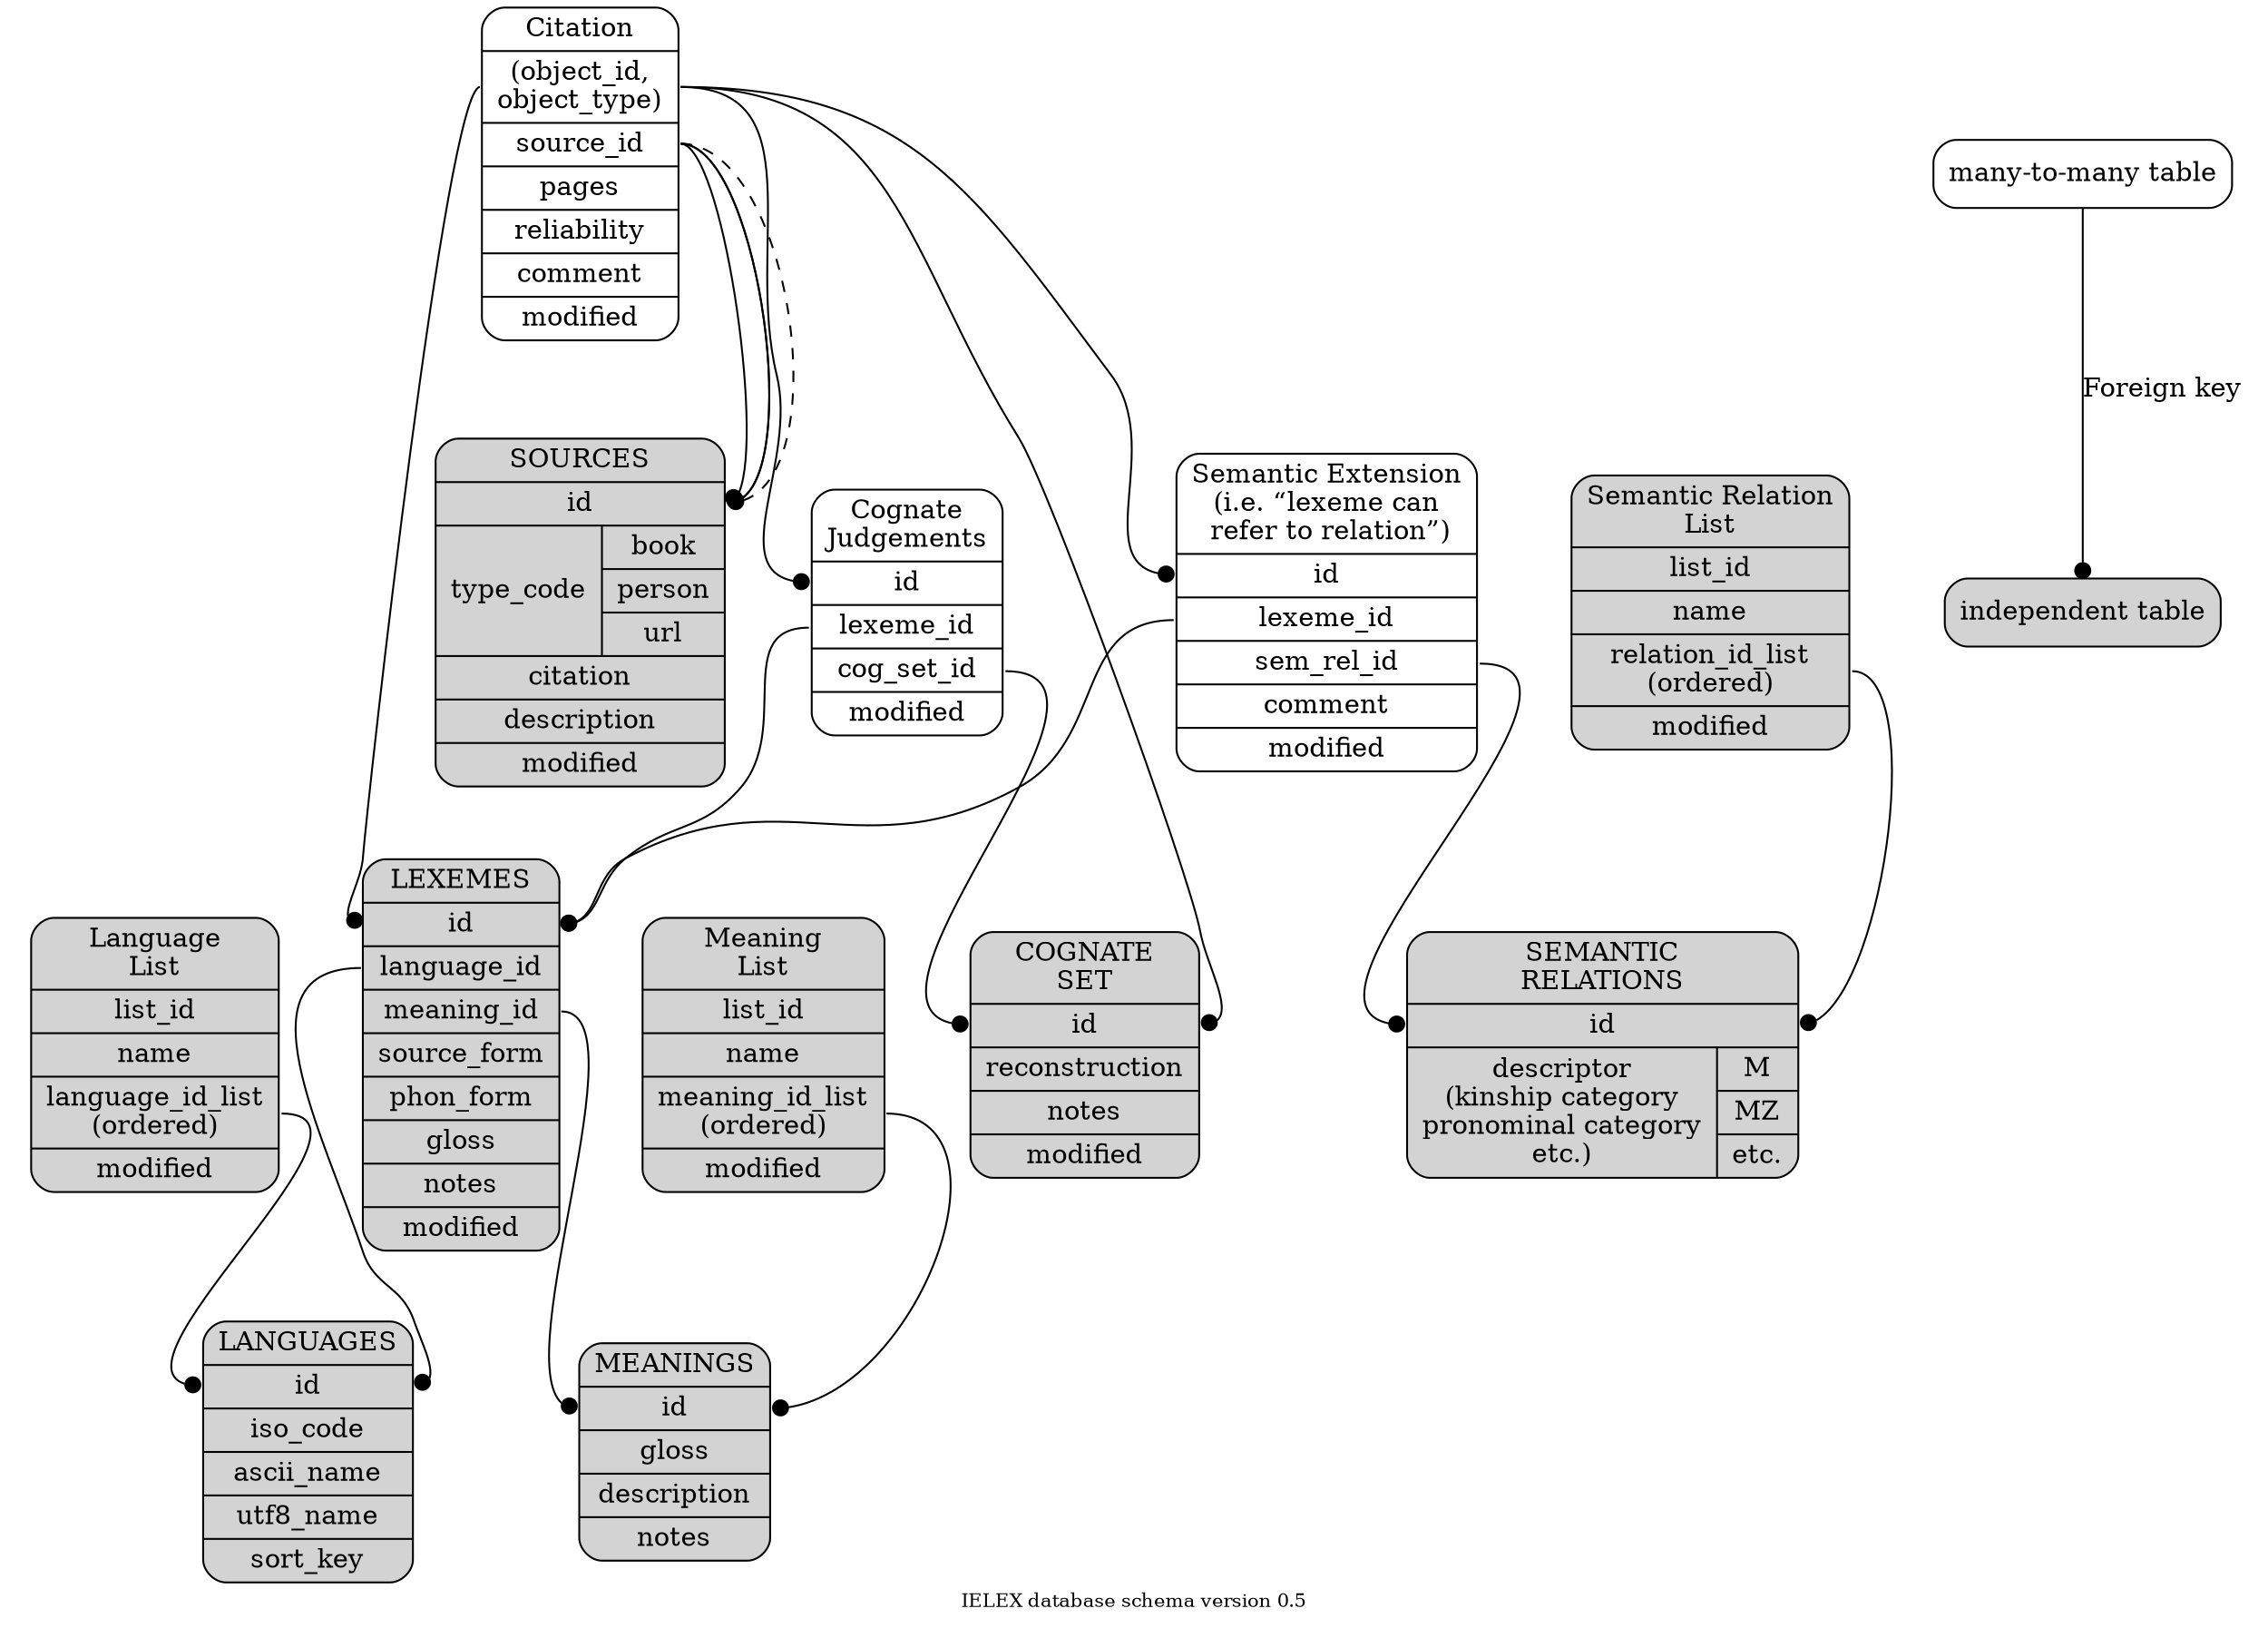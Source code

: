 digraph g { // neato -Tpdf -O database_structure.dot
  ordering=out;
  fontsize=10;
  overlap=scale;
  splines=true;
  sep=0.2;
  ratio=0.7;
  label="IELEX database schema version 0.5";
  node [shape=Mrecord];
  edge [arrowhead=dot];

  // 0
  language_list [pos="0,4.5!", style=filled,
	label="{Language\nList | list_id | name |<lid> language_id_list\n(ordered) | modified }"];
  meaning_list [pos="0,2.5!", style=filled,
	label="{Meaning\nList | list_id | name |<mid> meaning_id_list\n(ordered) | modified }"];
  relation_list [pos="0,1!", style=filled,
	label="{Semantic Relation\nList | list_id | name |<rid> relation_id_list\n(ordered) | modified }"];

  // 1
  language [pos="1,4!",style=filled,
	label="{LANGUAGES |<id> id | iso_code | ascii_name | utf8_name | sort_key }"];
  meaning [pos="1,2.5!",style=filled,
	label="{MEANINGS |<id> id | gloss | description |notes }"];
  relation [pos="1.5,1!",style=filled,
	label="{SEMANTIC\nRELATIONS | <id> id |{descriptor\n(kinship category\npronominal category\netc.) |{M | MZ | etc.}}}"];

  // 2
  lexeme [pos="2,3!",style=filled,
	label="{LEXEMES |<id> id |<lid> language_id |<mid> meaning_id | source_form | phon_form | gloss | notes | modified }"];

  // 3
  judgement [pos="3,5!",
	label="{Cognate\nJudgements |<id> id |<fid> lexeme_id |<cid> cog_set_id | modified }"];
  semantic_extension [pos="3.5,2!",
	label="{Semantic Extension\n(i.e. “lexeme can\n  refer to relation”) |<id> id |<fid> lexeme_id |<bid> sem_rel_id |  comment | modified }"];

  // 4
  cogset [pos="4,4!",style=filled,
	label="{COGNATE\nSET |<id> id | reconstruction | notes | modified }"];

  // 5
  citation [pos="5,3!",
	label="{Citation |<oid> (object_id,\nobject_type) |<sid> source_id | pages | reliability | comment | modified}"];

  // 6
  source [pos="6,3!",style=filled,
	label="{SOURCES |<id> id |{type_code |{book | person | url}}|  citation | description | modified }"];

  // key
  key1 [pos="4.5,1!", label="independent table", style=filled];
  key2 [pos="6,1!", label="many-to-many table"];
  key2 -> key1 [label="Foreign key"];

  // edges
  lexeme:lid -> language:id;
  lexeme:mid -> meaning:id;
  judgement:fid -> lexeme:id [weight=8]; 
  judgement:cid -> cogset:id [weight=8];
  semantic_extension:fid -> lexeme:id;
  semantic_extension:bid -> relation:id;

  citation:oid -> lexeme:id;
  citation:sid -> source:id;
  citation:oid -> judgement:id;
  citation:sid -> source:id;
  citation:oid -> cogset:id;
  citation:sid -> source:id;
  citation:oid -> semantic_extension:id;
  citation:sid -> source:id [style=dashed];

  language_list:lid -> language:id;
  meaning_list:mid -> meaning:id;
  relation_list:rid -> relation:id
}
